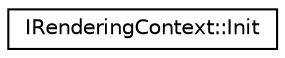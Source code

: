 digraph "Graphical Class Hierarchy"
{
 // LATEX_PDF_SIZE
  edge [fontname="Helvetica",fontsize="10",labelfontname="Helvetica",labelfontsize="10"];
  node [fontname="Helvetica",fontsize="10",shape=record];
  rankdir="LR";
  Node0 [label="IRenderingContext::Init",height=0.2,width=0.4,color="black", fillcolor="white", style="filled",URL="$structIRenderingContext_1_1Init.html",tooltip=" "];
}

